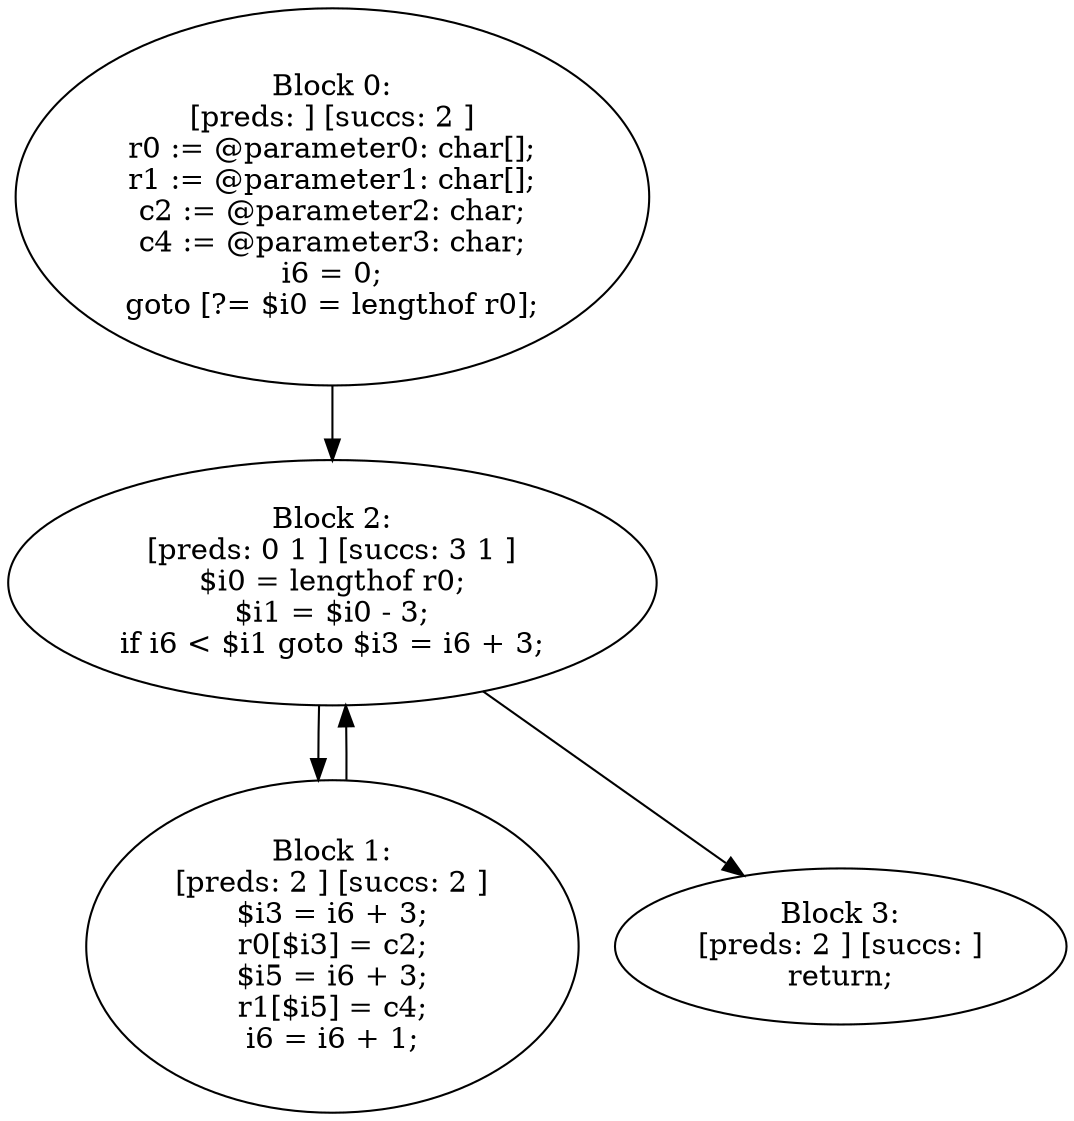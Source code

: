 digraph "unitGraph" {
    "Block 0:
[preds: ] [succs: 2 ]
r0 := @parameter0: char[];
r1 := @parameter1: char[];
c2 := @parameter2: char;
c4 := @parameter3: char;
i6 = 0;
goto [?= $i0 = lengthof r0];
"
    "Block 1:
[preds: 2 ] [succs: 2 ]
$i3 = i6 + 3;
r0[$i3] = c2;
$i5 = i6 + 3;
r1[$i5] = c4;
i6 = i6 + 1;
"
    "Block 2:
[preds: 0 1 ] [succs: 3 1 ]
$i0 = lengthof r0;
$i1 = $i0 - 3;
if i6 < $i1 goto $i3 = i6 + 3;
"
    "Block 3:
[preds: 2 ] [succs: ]
return;
"
    "Block 0:
[preds: ] [succs: 2 ]
r0 := @parameter0: char[];
r1 := @parameter1: char[];
c2 := @parameter2: char;
c4 := @parameter3: char;
i6 = 0;
goto [?= $i0 = lengthof r0];
"->"Block 2:
[preds: 0 1 ] [succs: 3 1 ]
$i0 = lengthof r0;
$i1 = $i0 - 3;
if i6 < $i1 goto $i3 = i6 + 3;
";
    "Block 1:
[preds: 2 ] [succs: 2 ]
$i3 = i6 + 3;
r0[$i3] = c2;
$i5 = i6 + 3;
r1[$i5] = c4;
i6 = i6 + 1;
"->"Block 2:
[preds: 0 1 ] [succs: 3 1 ]
$i0 = lengthof r0;
$i1 = $i0 - 3;
if i6 < $i1 goto $i3 = i6 + 3;
";
    "Block 2:
[preds: 0 1 ] [succs: 3 1 ]
$i0 = lengthof r0;
$i1 = $i0 - 3;
if i6 < $i1 goto $i3 = i6 + 3;
"->"Block 3:
[preds: 2 ] [succs: ]
return;
";
    "Block 2:
[preds: 0 1 ] [succs: 3 1 ]
$i0 = lengthof r0;
$i1 = $i0 - 3;
if i6 < $i1 goto $i3 = i6 + 3;
"->"Block 1:
[preds: 2 ] [succs: 2 ]
$i3 = i6 + 3;
r0[$i3] = c2;
$i5 = i6 + 3;
r1[$i5] = c4;
i6 = i6 + 1;
";
}
